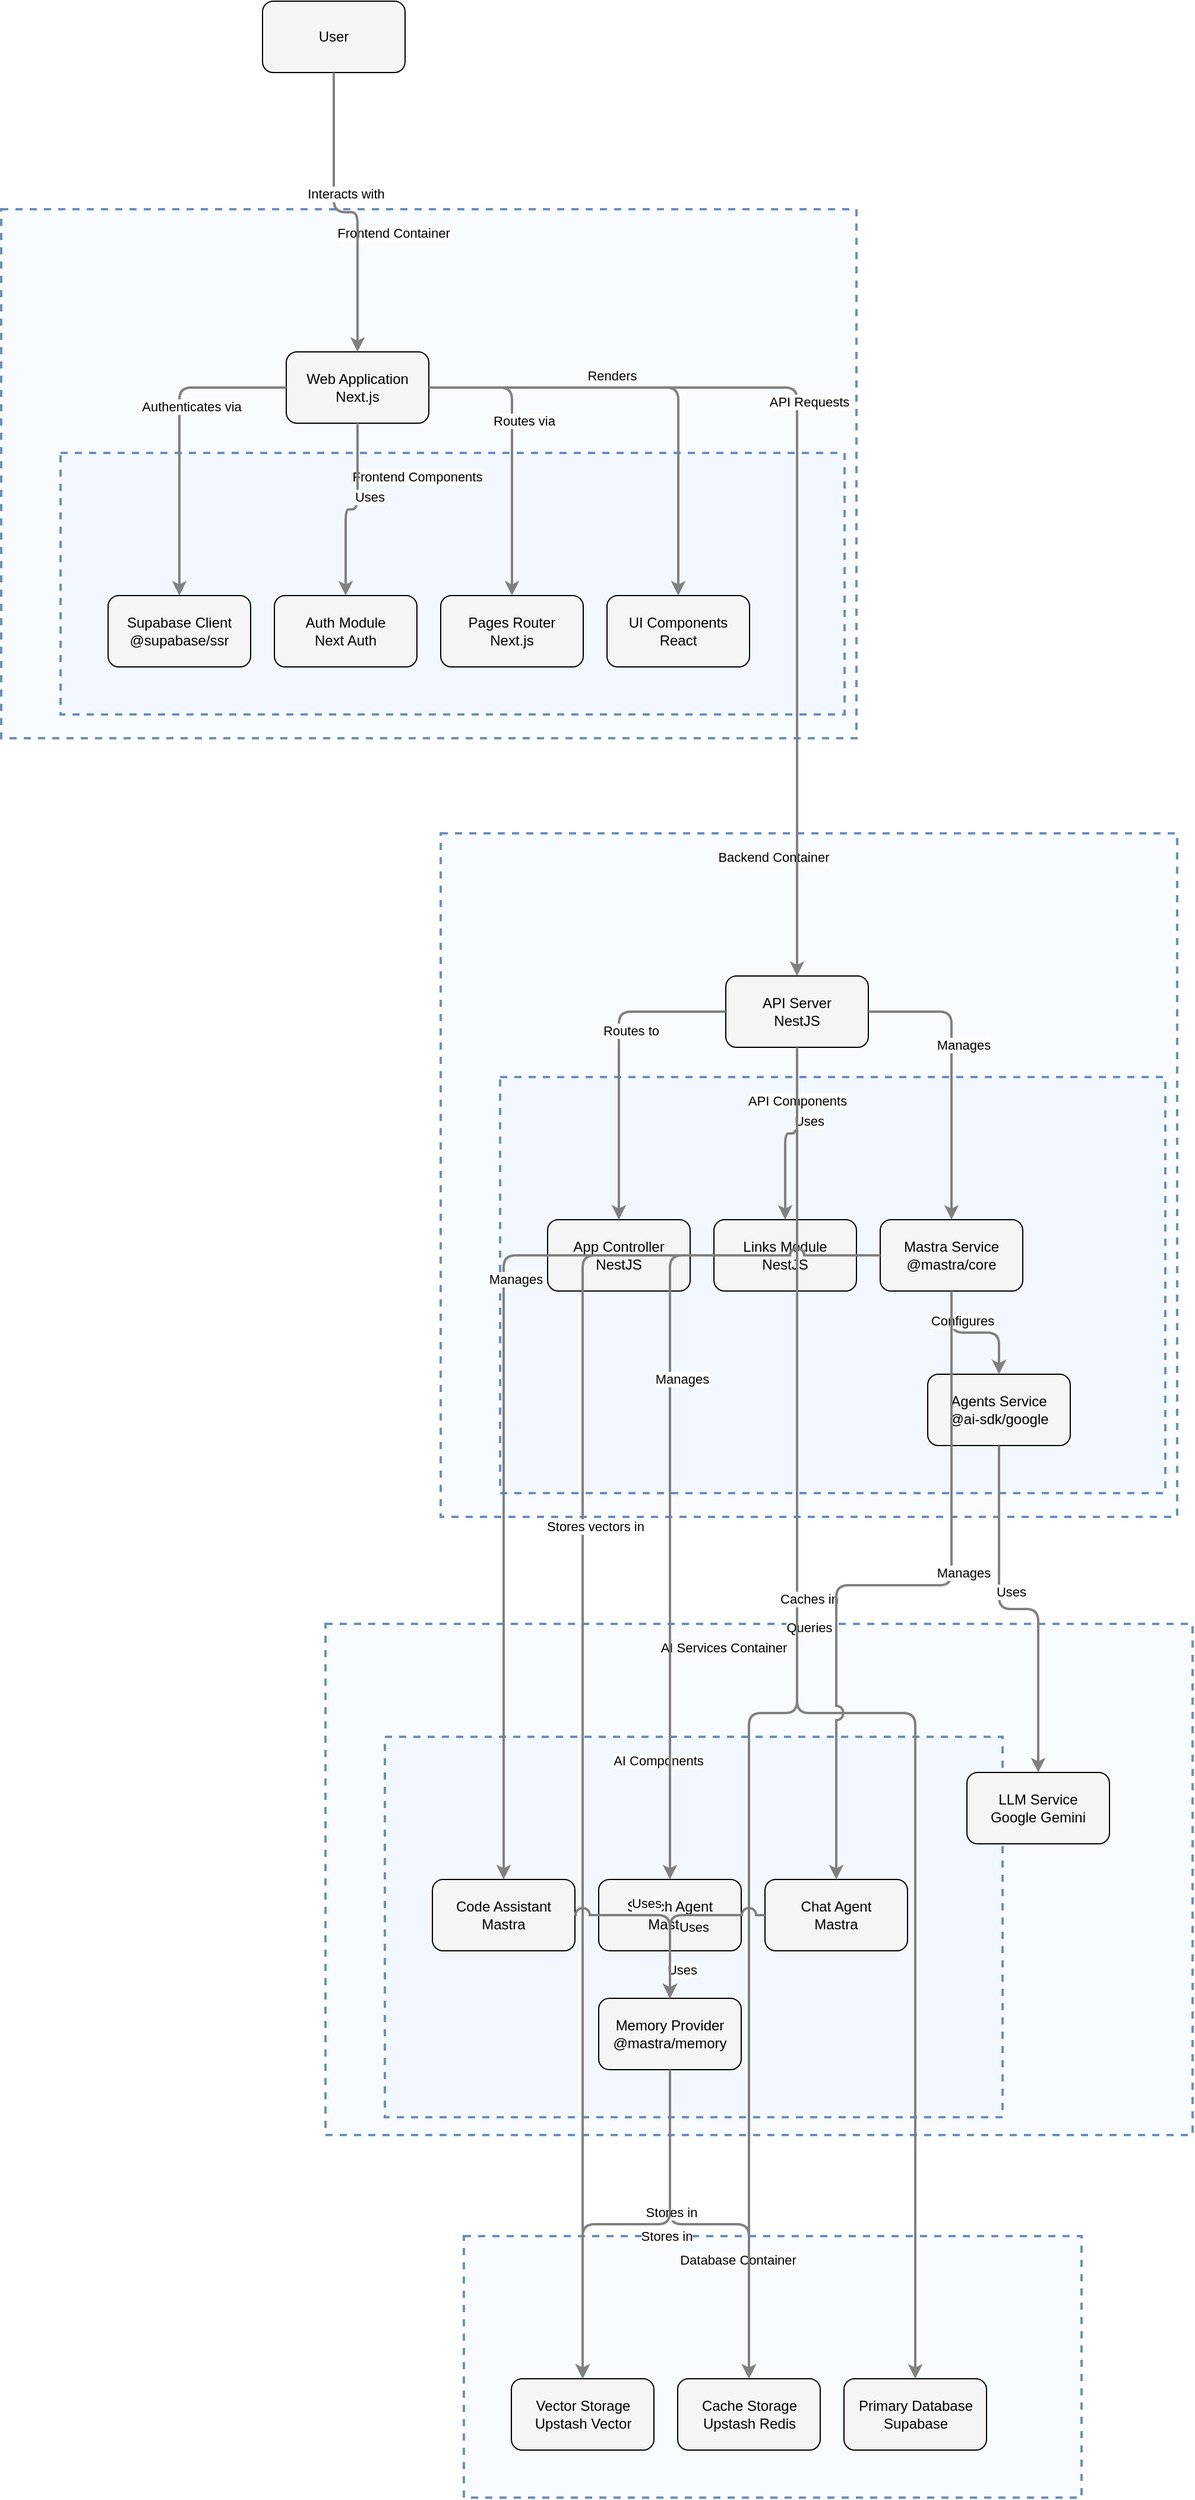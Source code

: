 <?xml version="1.0" encoding="UTF-8"?>
      <mxfile version="14.6.5" type="device">
        <diagram id="codeviz-diagram" name="System Diagram">
          <mxGraphModel dx="1000" dy="1000" grid="1" gridSize="10" guides="1" tooltips="1" connect="1" arrows="1" fold="1" page="1" pageScale="1" pageWidth="1169" pageHeight="827" math="0" shadow="0">
            <root>
              <mxCell id="0"/>
              <mxCell id="1" parent="0"/>
              <mxCell id="subGraph5" value="" style="html=1;whiteSpace=wrap;container=1;fillColor=#dae8fc;strokeColor=#6c8ebf;dashed=1;fillOpacity=20;strokeWidth=2;containerType=none;recursiveResize=0;movable=1;resizable=1;autosize=0;dropTarget=0" vertex="1" parent="subGraph6">
                <mxGeometry x="50" y="95" width="520" height="320" as="geometry"/>
              </mxCell>
              <mxCell id="subGraph5_label" value="AI Components" style="edgeLabel;html=1;align=center;verticalAlign=middle;resizable=0;labelBackgroundColor=white;spacing=5" vertex="1" parent="subGraph6">
                <mxGeometry x="58" y="103" width="444" height="24" as="geometry"/>
              </mxCell>
<mxCell id="subGraph2" value="" style="html=1;whiteSpace=wrap;container=1;fillColor=#dae8fc;strokeColor=#6c8ebf;dashed=1;fillOpacity=20;strokeWidth=2;containerType=none;recursiveResize=0;movable=1;resizable=1;autosize=0;dropTarget=0" vertex="1" parent="subGraph3">
                <mxGeometry x="50" y="205" width="560" height="350" as="geometry"/>
              </mxCell>
              <mxCell id="subGraph2_label" value="API Components" style="edgeLabel;html=1;align=center;verticalAlign=middle;resizable=0;labelBackgroundColor=white;spacing=5" vertex="1" parent="subGraph3">
                <mxGeometry x="58" y="213" width="484" height="24" as="geometry"/>
              </mxCell>
<mxCell id="subGraph0" value="" style="html=1;whiteSpace=wrap;container=1;fillColor=#dae8fc;strokeColor=#6c8ebf;dashed=1;fillOpacity=20;strokeWidth=2;containerType=none;recursiveResize=0;movable=1;resizable=1;autosize=0;dropTarget=0" vertex="1" parent="subGraph1">
                <mxGeometry x="50" y="205" width="660" height="220" as="geometry"/>
              </mxCell>
              <mxCell id="subGraph0_label" value="Frontend Components" style="edgeLabel;html=1;align=center;verticalAlign=middle;resizable=0;labelBackgroundColor=white;spacing=5" vertex="1" parent="subGraph1">
                <mxGeometry x="58" y="213" width="584" height="24" as="geometry"/>
              </mxCell>
<mxCell id="subGraph6" value="" style="html=1;whiteSpace=wrap;container=1;fillColor=#dae8fc;strokeColor=#6c8ebf;dashed=1;fillOpacity=20;strokeWidth=2;containerType=none;recursiveResize=0;movable=1;resizable=1;autosize=0;dropTarget=0" vertex="1" parent="1">
                <mxGeometry x="305" y="1377" width="730" height="430" as="geometry"/>
              </mxCell>
              <mxCell id="subGraph6_label" value="AI Services Container" style="edgeLabel;html=1;align=center;verticalAlign=middle;resizable=0;labelBackgroundColor=white;spacing=5" vertex="1" parent="1">
                <mxGeometry x="313" y="1385" width="654" height="24" as="geometry"/>
              </mxCell>
<mxCell id="subGraph4" value="" style="html=1;whiteSpace=wrap;container=1;fillColor=#dae8fc;strokeColor=#6c8ebf;dashed=1;fillOpacity=20;strokeWidth=2;containerType=none;recursiveResize=0;movable=1;resizable=1;autosize=0;dropTarget=0" vertex="1" parent="1">
                <mxGeometry x="421.5" y="1892" width="520" height="220" as="geometry"/>
              </mxCell>
              <mxCell id="subGraph4_label" value="Database Container" style="edgeLabel;html=1;align=center;verticalAlign=middle;resizable=0;labelBackgroundColor=white;spacing=5" vertex="1" parent="1">
                <mxGeometry x="429.5" y="1900" width="444" height="24" as="geometry"/>
              </mxCell>
<mxCell id="subGraph3" value="" style="html=1;whiteSpace=wrap;container=1;fillColor=#dae8fc;strokeColor=#6c8ebf;dashed=1;fillOpacity=20;strokeWidth=2;containerType=none;recursiveResize=0;movable=1;resizable=1;autosize=0;dropTarget=0" vertex="1" parent="1">
                <mxGeometry x="402" y="712" width="620" height="575" as="geometry"/>
              </mxCell>
              <mxCell id="subGraph3_label" value="Backend Container" style="edgeLabel;html=1;align=center;verticalAlign=middle;resizable=0;labelBackgroundColor=white;spacing=5" vertex="1" parent="1">
                <mxGeometry x="410" y="720" width="544" height="24" as="geometry"/>
              </mxCell>
<mxCell id="subGraph1" value="" style="html=1;whiteSpace=wrap;container=1;fillColor=#dae8fc;strokeColor=#6c8ebf;dashed=1;fillOpacity=20;strokeWidth=2;containerType=none;recursiveResize=0;movable=1;resizable=1;autosize=0;dropTarget=0" vertex="1" parent="1">
                <mxGeometry x="32" y="187" width="720" height="445" as="geometry"/>
              </mxCell>
              <mxCell id="subGraph1_label" value="Frontend Container" style="edgeLabel;html=1;align=center;verticalAlign=middle;resizable=0;labelBackgroundColor=white;spacing=5" vertex="1" parent="1">
                <mxGeometry x="40" y="195" width="644" height="24" as="geometry"/>
              </mxCell>
              <mxCell id="User" value="User" style="rounded=1;whiteSpace=wrap;html=1;fillColor=#f5f5f5" vertex="1" parent="1">
                    <mxGeometry x="252" y="12" width="120" height="60" as="geometry"/>
                  </mxCell>
<mxCell id="WebApp" value="Web Application&lt;br&gt;Next.js" style="rounded=1;whiteSpace=wrap;html=1;fillColor=#f5f5f5" vertex="1" parent="subGraph1">
                    <mxGeometry x="240" y="120" width="120" height="60" as="geometry"/>
                  </mxCell>
<mxCell id="AuthModule" value="Auth Module&lt;br&gt;Next Auth" style="rounded=1;whiteSpace=wrap;html=1;fillColor=#f5f5f5" vertex="1" parent="subGraph0">
                    <mxGeometry x="180" y="120" width="120" height="60" as="geometry"/>
                  </mxCell>
<mxCell id="Pages" value="Pages Router&lt;br&gt;Next.js" style="rounded=1;whiteSpace=wrap;html=1;fillColor=#f5f5f5" vertex="1" parent="subGraph0">
                    <mxGeometry x="320" y="120" width="120" height="60" as="geometry"/>
                  </mxCell>
<mxCell id="SupabaseClient" value="Supabase Client&lt;br&gt;@supabase/ssr" style="rounded=1;whiteSpace=wrap;html=1;fillColor=#f5f5f5" vertex="1" parent="subGraph0">
                    <mxGeometry x="40" y="120" width="120" height="60" as="geometry"/>
                  </mxCell>
<mxCell id="UIComponents" value="UI Components&lt;br&gt;React" style="rounded=1;whiteSpace=wrap;html=1;fillColor=#f5f5f5" vertex="1" parent="subGraph0">
                    <mxGeometry x="460" y="120" width="120" height="60" as="geometry"/>
                  </mxCell>
<mxCell id="NestAPI" value="API Server&lt;br&gt;NestJS" style="rounded=1;whiteSpace=wrap;html=1;fillColor=#f5f5f5" vertex="1" parent="subGraph3">
                    <mxGeometry x="240" y="120" width="120" height="60" as="geometry"/>
                  </mxCell>
<mxCell id="AppController" value="App Controller&lt;br&gt;NestJS" style="rounded=1;whiteSpace=wrap;html=1;fillColor=#f5f5f5" vertex="1" parent="subGraph2">
                    <mxGeometry x="40" y="120" width="120" height="60" as="geometry"/>
                  </mxCell>
<mxCell id="LinksModule" value="Links Module&lt;br&gt;NestJS" style="rounded=1;whiteSpace=wrap;html=1;fillColor=#f5f5f5" vertex="1" parent="subGraph2">
                    <mxGeometry x="180" y="120" width="120" height="60" as="geometry"/>
                  </mxCell>
<mxCell id="MastraService" value="Mastra Service&lt;br&gt;@mastra/core" style="rounded=1;whiteSpace=wrap;html=1;fillColor=#f5f5f5" vertex="1" parent="subGraph2">
                    <mxGeometry x="320" y="120" width="120" height="60" as="geometry"/>
                  </mxCell>
<mxCell id="AgentsService" value="Agents Service&lt;br&gt;@ai-sdk/google" style="rounded=1;whiteSpace=wrap;html=1;fillColor=#f5f5f5" vertex="1" parent="subGraph2">
                    <mxGeometry x="360" y="250" width="120" height="60" as="geometry"/>
                  </mxCell>
<mxCell id="SupabaseDB" value="Primary Database&lt;br&gt;Supabase" style="rounded=1;whiteSpace=wrap;html=1;fillColor=#f5f5f5" vertex="1" parent="subGraph4">
                    <mxGeometry x="320" y="120" width="120" height="60" as="geometry"/>
                  </mxCell>
<mxCell id="RedisCache" value="Cache Storage&lt;br&gt;Upstash Redis" style="rounded=1;whiteSpace=wrap;html=1;fillColor=#f5f5f5" vertex="1" parent="subGraph4">
                    <mxGeometry x="180" y="120" width="120" height="60" as="geometry"/>
                  </mxCell>
<mxCell id="VectorStore" value="Vector Storage&lt;br&gt;Upstash Vector" style="rounded=1;whiteSpace=wrap;html=1;fillColor=#f5f5f5" vertex="1" parent="subGraph4">
                    <mxGeometry x="40" y="120" width="120" height="60" as="geometry"/>
                  </mxCell>
<mxCell id="GeminiModel" value="LLM Service&lt;br&gt;Google Gemini" style="rounded=1;whiteSpace=wrap;html=1;fillColor=#f5f5f5" vertex="1" parent="subGraph6">
                    <mxGeometry x="540" y="125" width="120" height="60" as="geometry"/>
                  </mxCell>
<mxCell id="ChatAgent" value="Chat Agent&lt;br&gt;Mastra" style="rounded=1;whiteSpace=wrap;html=1;fillColor=#f5f5f5" vertex="1" parent="subGraph5">
                    <mxGeometry x="320" y="120" width="120" height="60" as="geometry"/>
                  </mxCell>
<mxCell id="SearchAgent" value="Search Agent&lt;br&gt;Mastra" style="rounded=1;whiteSpace=wrap;html=1;fillColor=#f5f5f5" vertex="1" parent="subGraph5">
                    <mxGeometry x="180" y="120" width="120" height="60" as="geometry"/>
                  </mxCell>
<mxCell id="CodeAgent" value="Code Assistant&lt;br&gt;Mastra" style="rounded=1;whiteSpace=wrap;html=1;fillColor=#f5f5f5" vertex="1" parent="subGraph5">
                    <mxGeometry x="40" y="120" width="120" height="60" as="geometry"/>
                  </mxCell>
<mxCell id="MemoryProvider" value="Memory Provider&lt;br&gt;@mastra/memory" style="rounded=1;whiteSpace=wrap;html=1;fillColor=#f5f5f5" vertex="1" parent="subGraph5">
                    <mxGeometry x="180" y="220" width="120" height="60" as="geometry"/>
                  </mxCell>
              <mxCell id="edge-L_User_WebApp_0" style="edgeStyle=orthogonalEdgeStyle;rounded=1;orthogonalLoop=1;jettySize=auto;html=1;strokeColor=#808080;strokeWidth=2;jumpStyle=arc;jumpSize=10;spacing=15;labelBackgroundColor=white;labelBorderColor=none" edge="1" parent="1" source="User" target="WebApp">
                  <mxGeometry relative="1" as="geometry"/>
                </mxCell>
                <mxCell id="edge-L_User_WebApp_0_label" value="Interacts with" style="edgeLabel;html=1;align=center;verticalAlign=middle;resizable=0;points=[];" vertex="1" connectable="0" parent="edge-L_User_WebApp_0">
                  <mxGeometry x="-0.2" y="10" relative="1" as="geometry">
                    <mxPoint as="offset"/>
                  </mxGeometry>
                </mxCell>
<mxCell id="edge-L_WebApp_AuthModule_1" style="edgeStyle=orthogonalEdgeStyle;rounded=1;orthogonalLoop=1;jettySize=auto;html=1;strokeColor=#808080;strokeWidth=2;jumpStyle=arc;jumpSize=10;spacing=15;labelBackgroundColor=white;labelBorderColor=none" edge="1" parent="1" source="WebApp" target="AuthModule">
                  <mxGeometry relative="1" as="geometry"/>
                </mxCell>
                <mxCell id="edge-L_WebApp_AuthModule_1_label" value="Uses" style="edgeLabel;html=1;align=center;verticalAlign=middle;resizable=0;points=[];" vertex="1" connectable="0" parent="edge-L_WebApp_AuthModule_1">
                  <mxGeometry x="-0.2" y="10" relative="1" as="geometry">
                    <mxPoint as="offset"/>
                  </mxGeometry>
                </mxCell>
<mxCell id="edge-L_WebApp_Pages_2" style="edgeStyle=orthogonalEdgeStyle;rounded=1;orthogonalLoop=1;jettySize=auto;html=1;strokeColor=#808080;strokeWidth=2;jumpStyle=arc;jumpSize=10;spacing=15;labelBackgroundColor=white;labelBorderColor=none" edge="1" parent="1" source="WebApp" target="Pages">
                  <mxGeometry relative="1" as="geometry"/>
                </mxCell>
                <mxCell id="edge-L_WebApp_Pages_2_label" value="Routes via" style="edgeLabel;html=1;align=center;verticalAlign=middle;resizable=0;points=[];" vertex="1" connectable="0" parent="edge-L_WebApp_Pages_2">
                  <mxGeometry x="-0.2" y="10" relative="1" as="geometry">
                    <mxPoint as="offset"/>
                  </mxGeometry>
                </mxCell>
<mxCell id="edge-L_WebApp_SupabaseClient_3" style="edgeStyle=orthogonalEdgeStyle;rounded=1;orthogonalLoop=1;jettySize=auto;html=1;strokeColor=#808080;strokeWidth=2;jumpStyle=arc;jumpSize=10;spacing=15;labelBackgroundColor=white;labelBorderColor=none" edge="1" parent="1" source="WebApp" target="SupabaseClient">
                  <mxGeometry relative="1" as="geometry"/>
                </mxCell>
                <mxCell id="edge-L_WebApp_SupabaseClient_3_label" value="Authenticates via" style="edgeLabel;html=1;align=center;verticalAlign=middle;resizable=0;points=[];" vertex="1" connectable="0" parent="edge-L_WebApp_SupabaseClient_3">
                  <mxGeometry x="-0.2" y="10" relative="1" as="geometry">
                    <mxPoint as="offset"/>
                  </mxGeometry>
                </mxCell>
<mxCell id="edge-L_WebApp_UIComponents_4" style="edgeStyle=orthogonalEdgeStyle;rounded=1;orthogonalLoop=1;jettySize=auto;html=1;strokeColor=#808080;strokeWidth=2;jumpStyle=arc;jumpSize=10;spacing=15;labelBackgroundColor=white;labelBorderColor=none" edge="1" parent="1" source="WebApp" target="UIComponents">
                  <mxGeometry relative="1" as="geometry"/>
                </mxCell>
                <mxCell id="edge-L_WebApp_UIComponents_4_label" value="Renders" style="edgeLabel;html=1;align=center;verticalAlign=middle;resizable=0;points=[];" vertex="1" connectable="0" parent="edge-L_WebApp_UIComponents_4">
                  <mxGeometry x="-0.2" y="10" relative="1" as="geometry">
                    <mxPoint as="offset"/>
                  </mxGeometry>
                </mxCell>
<mxCell id="edge-L_WebApp_NestAPI_5" style="edgeStyle=orthogonalEdgeStyle;rounded=1;orthogonalLoop=1;jettySize=auto;html=1;strokeColor=#808080;strokeWidth=2;jumpStyle=arc;jumpSize=10;spacing=15;labelBackgroundColor=white;labelBorderColor=none" edge="1" parent="1" source="WebApp" target="NestAPI">
                  <mxGeometry relative="1" as="geometry"/>
                </mxCell>
                <mxCell id="edge-L_WebApp_NestAPI_5_label" value="API Requests" style="edgeLabel;html=1;align=center;verticalAlign=middle;resizable=0;points=[];" vertex="1" connectable="0" parent="edge-L_WebApp_NestAPI_5">
                  <mxGeometry x="-0.2" y="10" relative="1" as="geometry">
                    <mxPoint as="offset"/>
                  </mxGeometry>
                </mxCell>
<mxCell id="edge-L_NestAPI_AppController_6" style="edgeStyle=orthogonalEdgeStyle;rounded=1;orthogonalLoop=1;jettySize=auto;html=1;strokeColor=#808080;strokeWidth=2;jumpStyle=arc;jumpSize=10;spacing=15;labelBackgroundColor=white;labelBorderColor=none" edge="1" parent="1" source="NestAPI" target="AppController">
                  <mxGeometry relative="1" as="geometry"/>
                </mxCell>
                <mxCell id="edge-L_NestAPI_AppController_6_label" value="Routes to" style="edgeLabel;html=1;align=center;verticalAlign=middle;resizable=0;points=[];" vertex="1" connectable="0" parent="edge-L_NestAPI_AppController_6">
                  <mxGeometry x="-0.2" y="10" relative="1" as="geometry">
                    <mxPoint as="offset"/>
                  </mxGeometry>
                </mxCell>
<mxCell id="edge-L_NestAPI_LinksModule_7" style="edgeStyle=orthogonalEdgeStyle;rounded=1;orthogonalLoop=1;jettySize=auto;html=1;strokeColor=#808080;strokeWidth=2;jumpStyle=arc;jumpSize=10;spacing=15;labelBackgroundColor=white;labelBorderColor=none" edge="1" parent="1" source="NestAPI" target="LinksModule">
                  <mxGeometry relative="1" as="geometry"/>
                </mxCell>
                <mxCell id="edge-L_NestAPI_LinksModule_7_label" value="Uses" style="edgeLabel;html=1;align=center;verticalAlign=middle;resizable=0;points=[];" vertex="1" connectable="0" parent="edge-L_NestAPI_LinksModule_7">
                  <mxGeometry x="-0.2" y="10" relative="1" as="geometry">
                    <mxPoint as="offset"/>
                  </mxGeometry>
                </mxCell>
<mxCell id="edge-L_NestAPI_MastraService_8" style="edgeStyle=orthogonalEdgeStyle;rounded=1;orthogonalLoop=1;jettySize=auto;html=1;strokeColor=#808080;strokeWidth=2;jumpStyle=arc;jumpSize=10;spacing=15;labelBackgroundColor=white;labelBorderColor=none" edge="1" parent="1" source="NestAPI" target="MastraService">
                  <mxGeometry relative="1" as="geometry"/>
                </mxCell>
                <mxCell id="edge-L_NestAPI_MastraService_8_label" value="Manages" style="edgeLabel;html=1;align=center;verticalAlign=middle;resizable=0;points=[];" vertex="1" connectable="0" parent="edge-L_NestAPI_MastraService_8">
                  <mxGeometry x="-0.2" y="10" relative="1" as="geometry">
                    <mxPoint as="offset"/>
                  </mxGeometry>
                </mxCell>
<mxCell id="edge-L_MastraService_AgentsService_9" style="edgeStyle=orthogonalEdgeStyle;rounded=1;orthogonalLoop=1;jettySize=auto;html=1;strokeColor=#808080;strokeWidth=2;jumpStyle=arc;jumpSize=10;spacing=15;labelBackgroundColor=white;labelBorderColor=none" edge="1" parent="1" source="MastraService" target="AgentsService">
                  <mxGeometry relative="1" as="geometry"/>
                </mxCell>
                <mxCell id="edge-L_MastraService_AgentsService_9_label" value="Configures" style="edgeLabel;html=1;align=center;verticalAlign=middle;resizable=0;points=[];" vertex="1" connectable="0" parent="edge-L_MastraService_AgentsService_9">
                  <mxGeometry x="-0.2" y="10" relative="1" as="geometry">
                    <mxPoint as="offset"/>
                  </mxGeometry>
                </mxCell>
<mxCell id="edge-L_NestAPI_SupabaseDB_10" style="edgeStyle=orthogonalEdgeStyle;rounded=1;orthogonalLoop=1;jettySize=auto;html=1;strokeColor=#808080;strokeWidth=2;jumpStyle=arc;jumpSize=10;spacing=15;labelBackgroundColor=white;labelBorderColor=none" edge="1" parent="1" source="NestAPI" target="SupabaseDB">
                  <mxGeometry relative="1" as="geometry"/>
                </mxCell>
                <mxCell id="edge-L_NestAPI_SupabaseDB_10_label" value="Queries" style="edgeLabel;html=1;align=center;verticalAlign=middle;resizable=0;points=[];" vertex="1" connectable="0" parent="edge-L_NestAPI_SupabaseDB_10">
                  <mxGeometry x="-0.2" y="10" relative="1" as="geometry">
                    <mxPoint as="offset"/>
                  </mxGeometry>
                </mxCell>
<mxCell id="edge-L_NestAPI_RedisCache_11" style="edgeStyle=orthogonalEdgeStyle;rounded=1;orthogonalLoop=1;jettySize=auto;html=1;strokeColor=#808080;strokeWidth=2;jumpStyle=arc;jumpSize=10;spacing=15;labelBackgroundColor=white;labelBorderColor=none" edge="1" parent="1" source="NestAPI" target="RedisCache">
                  <mxGeometry relative="1" as="geometry"/>
                </mxCell>
                <mxCell id="edge-L_NestAPI_RedisCache_11_label" value="Caches in" style="edgeLabel;html=1;align=center;verticalAlign=middle;resizable=0;points=[];" vertex="1" connectable="0" parent="edge-L_NestAPI_RedisCache_11">
                  <mxGeometry x="-0.2" y="10" relative="1" as="geometry">
                    <mxPoint as="offset"/>
                  </mxGeometry>
                </mxCell>
<mxCell id="edge-L_MastraService_VectorStore_12" style="edgeStyle=orthogonalEdgeStyle;rounded=1;orthogonalLoop=1;jettySize=auto;html=1;strokeColor=#808080;strokeWidth=2;jumpStyle=arc;jumpSize=10;spacing=15;labelBackgroundColor=white;labelBorderColor=none" edge="1" parent="1" source="MastraService" target="VectorStore">
                  <mxGeometry relative="1" as="geometry"/>
                </mxCell>
                <mxCell id="edge-L_MastraService_VectorStore_12_label" value="Stores vectors in" style="edgeLabel;html=1;align=center;verticalAlign=middle;resizable=0;points=[];" vertex="1" connectable="0" parent="edge-L_MastraService_VectorStore_12">
                  <mxGeometry x="-0.2" y="10" relative="1" as="geometry">
                    <mxPoint as="offset"/>
                  </mxGeometry>
                </mxCell>
<mxCell id="edge-L_AgentsService_GeminiModel_13" style="edgeStyle=orthogonalEdgeStyle;rounded=1;orthogonalLoop=1;jettySize=auto;html=1;strokeColor=#808080;strokeWidth=2;jumpStyle=arc;jumpSize=10;spacing=15;labelBackgroundColor=white;labelBorderColor=none" edge="1" parent="1" source="AgentsService" target="GeminiModel">
                  <mxGeometry relative="1" as="geometry"/>
                </mxCell>
                <mxCell id="edge-L_AgentsService_GeminiModel_13_label" value="Uses" style="edgeLabel;html=1;align=center;verticalAlign=middle;resizable=0;points=[];" vertex="1" connectable="0" parent="edge-L_AgentsService_GeminiModel_13">
                  <mxGeometry x="-0.2" y="10" relative="1" as="geometry">
                    <mxPoint as="offset"/>
                  </mxGeometry>
                </mxCell>
<mxCell id="edge-L_MastraService_ChatAgent_14" style="edgeStyle=orthogonalEdgeStyle;rounded=1;orthogonalLoop=1;jettySize=auto;html=1;strokeColor=#808080;strokeWidth=2;jumpStyle=arc;jumpSize=10;spacing=15;labelBackgroundColor=white;labelBorderColor=none" edge="1" parent="1" source="MastraService" target="ChatAgent">
                  <mxGeometry relative="1" as="geometry"/>
                </mxCell>
                <mxCell id="edge-L_MastraService_ChatAgent_14_label" value="Manages" style="edgeLabel;html=1;align=center;verticalAlign=middle;resizable=0;points=[];" vertex="1" connectable="0" parent="edge-L_MastraService_ChatAgent_14">
                  <mxGeometry x="-0.2" y="10" relative="1" as="geometry">
                    <mxPoint as="offset"/>
                  </mxGeometry>
                </mxCell>
<mxCell id="edge-L_MastraService_SearchAgent_15" style="edgeStyle=orthogonalEdgeStyle;rounded=1;orthogonalLoop=1;jettySize=auto;html=1;strokeColor=#808080;strokeWidth=2;jumpStyle=arc;jumpSize=10;spacing=15;labelBackgroundColor=white;labelBorderColor=none" edge="1" parent="1" source="MastraService" target="SearchAgent">
                  <mxGeometry relative="1" as="geometry"/>
                </mxCell>
                <mxCell id="edge-L_MastraService_SearchAgent_15_label" value="Manages" style="edgeLabel;html=1;align=center;verticalAlign=middle;resizable=0;points=[];" vertex="1" connectable="0" parent="edge-L_MastraService_SearchAgent_15">
                  <mxGeometry x="-0.2" y="10" relative="1" as="geometry">
                    <mxPoint as="offset"/>
                  </mxGeometry>
                </mxCell>
<mxCell id="edge-L_MastraService_CodeAgent_16" style="edgeStyle=orthogonalEdgeStyle;rounded=1;orthogonalLoop=1;jettySize=auto;html=1;strokeColor=#808080;strokeWidth=2;jumpStyle=arc;jumpSize=10;spacing=15;labelBackgroundColor=white;labelBorderColor=none" edge="1" parent="1" source="MastraService" target="CodeAgent">
                  <mxGeometry relative="1" as="geometry"/>
                </mxCell>
                <mxCell id="edge-L_MastraService_CodeAgent_16_label" value="Manages" style="edgeLabel;html=1;align=center;verticalAlign=middle;resizable=0;points=[];" vertex="1" connectable="0" parent="edge-L_MastraService_CodeAgent_16">
                  <mxGeometry x="-0.2" y="10" relative="1" as="geometry">
                    <mxPoint as="offset"/>
                  </mxGeometry>
                </mxCell>
<mxCell id="edge-L_ChatAgent_MemoryProvider_17" style="edgeStyle=orthogonalEdgeStyle;rounded=1;orthogonalLoop=1;jettySize=auto;html=1;strokeColor=#808080;strokeWidth=2;jumpStyle=arc;jumpSize=10;spacing=15;labelBackgroundColor=white;labelBorderColor=none" edge="1" parent="1" source="ChatAgent" target="MemoryProvider">
                  <mxGeometry relative="1" as="geometry"/>
                </mxCell>
                <mxCell id="edge-L_ChatAgent_MemoryProvider_17_label" value="Uses" style="edgeLabel;html=1;align=center;verticalAlign=middle;resizable=0;points=[];" vertex="1" connectable="0" parent="edge-L_ChatAgent_MemoryProvider_17">
                  <mxGeometry x="-0.2" y="10" relative="1" as="geometry">
                    <mxPoint as="offset"/>
                  </mxGeometry>
                </mxCell>
<mxCell id="edge-L_SearchAgent_MemoryProvider_18" style="edgeStyle=orthogonalEdgeStyle;rounded=1;orthogonalLoop=1;jettySize=auto;html=1;strokeColor=#808080;strokeWidth=2;jumpStyle=arc;jumpSize=10;spacing=15;labelBackgroundColor=white;labelBorderColor=none" edge="1" parent="1" source="SearchAgent" target="MemoryProvider">
                  <mxGeometry relative="1" as="geometry"/>
                </mxCell>
                <mxCell id="edge-L_SearchAgent_MemoryProvider_18_label" value="Uses" style="edgeLabel;html=1;align=center;verticalAlign=middle;resizable=0;points=[];" vertex="1" connectable="0" parent="edge-L_SearchAgent_MemoryProvider_18">
                  <mxGeometry x="-0.2" y="10" relative="1" as="geometry">
                    <mxPoint as="offset"/>
                  </mxGeometry>
                </mxCell>
<mxCell id="edge-L_CodeAgent_MemoryProvider_19" style="edgeStyle=orthogonalEdgeStyle;rounded=1;orthogonalLoop=1;jettySize=auto;html=1;strokeColor=#808080;strokeWidth=2;jumpStyle=arc;jumpSize=10;spacing=15;labelBackgroundColor=white;labelBorderColor=none" edge="1" parent="1" source="CodeAgent" target="MemoryProvider">
                  <mxGeometry relative="1" as="geometry"/>
                </mxCell>
                <mxCell id="edge-L_CodeAgent_MemoryProvider_19_label" value="Uses" style="edgeLabel;html=1;align=center;verticalAlign=middle;resizable=0;points=[];" vertex="1" connectable="0" parent="edge-L_CodeAgent_MemoryProvider_19">
                  <mxGeometry x="-0.2" y="10" relative="1" as="geometry">
                    <mxPoint as="offset"/>
                  </mxGeometry>
                </mxCell>
<mxCell id="edge-L_MemoryProvider_RedisCache_20" style="edgeStyle=orthogonalEdgeStyle;rounded=1;orthogonalLoop=1;jettySize=auto;html=1;strokeColor=#808080;strokeWidth=2;jumpStyle=arc;jumpSize=10;spacing=15;labelBackgroundColor=white;labelBorderColor=none" edge="1" parent="1" source="MemoryProvider" target="RedisCache">
                  <mxGeometry relative="1" as="geometry"/>
                </mxCell>
                <mxCell id="edge-L_MemoryProvider_RedisCache_20_label" value="Stores in" style="edgeLabel;html=1;align=center;verticalAlign=middle;resizable=0;points=[];" vertex="1" connectable="0" parent="edge-L_MemoryProvider_RedisCache_20">
                  <mxGeometry x="-0.2" y="10" relative="1" as="geometry">
                    <mxPoint as="offset"/>
                  </mxGeometry>
                </mxCell>
<mxCell id="edge-L_MemoryProvider_VectorStore_21" style="edgeStyle=orthogonalEdgeStyle;rounded=1;orthogonalLoop=1;jettySize=auto;html=1;strokeColor=#808080;strokeWidth=2;jumpStyle=arc;jumpSize=10;spacing=15;labelBackgroundColor=white;labelBorderColor=none" edge="1" parent="1" source="MemoryProvider" target="VectorStore">
                  <mxGeometry relative="1" as="geometry"/>
                </mxCell>
                <mxCell id="edge-L_MemoryProvider_VectorStore_21_label" value="Stores in" style="edgeLabel;html=1;align=center;verticalAlign=middle;resizable=0;points=[];" vertex="1" connectable="0" parent="edge-L_MemoryProvider_VectorStore_21">
                  <mxGeometry x="-0.2" y="10" relative="1" as="geometry">
                    <mxPoint as="offset"/>
                  </mxGeometry>
                </mxCell>
            </root>
          </mxGraphModel>
        </diagram>
      </mxfile>